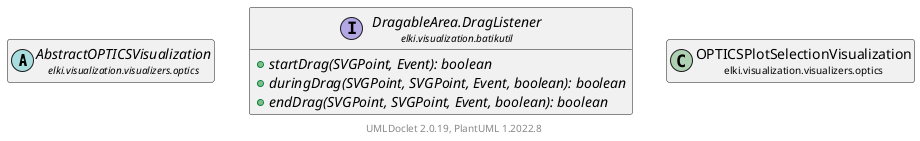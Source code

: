 @startuml
    remove .*\.(Instance|Par|Parameterizer|Factory)$
    set namespaceSeparator none
    hide empty fields
    hide empty methods

    class "<size:14>OPTICSPlotSelectionVisualization.Instance\n<size:10>elki.visualization.visualizers.optics" as elki.visualization.visualizers.optics.OPTICSPlotSelectionVisualization.Instance [[OPTICSPlotSelectionVisualization.Instance.html]] {
        {static} #CSS_MARKER: String
        {static} #CSS_RANGEMARKER: String
        -mtag: Element
        +Instance(VisualizerContext, VisualizationTask, VisualizationPlot, double, double, Projection)
        +fullRedraw(): void
        +addMarker(): void
        +addMarkerRect(double, double): Element
        +startDrag(SVGPoint, Event): boolean
        +duringDrag(SVGPoint, SVGPoint, Event, boolean): boolean
        +endDrag(SVGPoint, SVGPoint, Event, boolean): boolean
        -getInputMode(Event): Mode
        -getSelectedIndex(ClusterOrder, SVGPoint): int
        #updateSelection(Mode, int, int): void
        -addCSSClasses(): void
    }

    abstract class "<size:14>AbstractOPTICSVisualization\n<size:10>elki.visualization.visualizers.optics" as elki.visualization.visualizers.optics.AbstractOPTICSVisualization [[AbstractOPTICSVisualization.html]]
    interface "<size:14>DragableArea.DragListener\n<size:10>elki.visualization.batikutil" as elki.visualization.batikutil.DragableArea.DragListener [[../../batikutil/DragableArea.DragListener.html]] {
        {abstract} +startDrag(SVGPoint, Event): boolean
        {abstract} +duringDrag(SVGPoint, SVGPoint, Event, boolean): boolean
        {abstract} +endDrag(SVGPoint, SVGPoint, Event, boolean): boolean
    }
    class "<size:14>OPTICSPlotSelectionVisualization\n<size:10>elki.visualization.visualizers.optics" as elki.visualization.visualizers.optics.OPTICSPlotSelectionVisualization [[OPTICSPlotSelectionVisualization.html]]

    elki.visualization.visualizers.optics.AbstractOPTICSVisualization <|-- elki.visualization.visualizers.optics.OPTICSPlotSelectionVisualization.Instance
    elki.visualization.batikutil.DragableArea.DragListener <|.. elki.visualization.visualizers.optics.OPTICSPlotSelectionVisualization.Instance
    elki.visualization.visualizers.optics.OPTICSPlotSelectionVisualization +-- elki.visualization.visualizers.optics.OPTICSPlotSelectionVisualization.Instance

    center footer UMLDoclet 2.0.19, PlantUML 1.2022.8
@enduml

